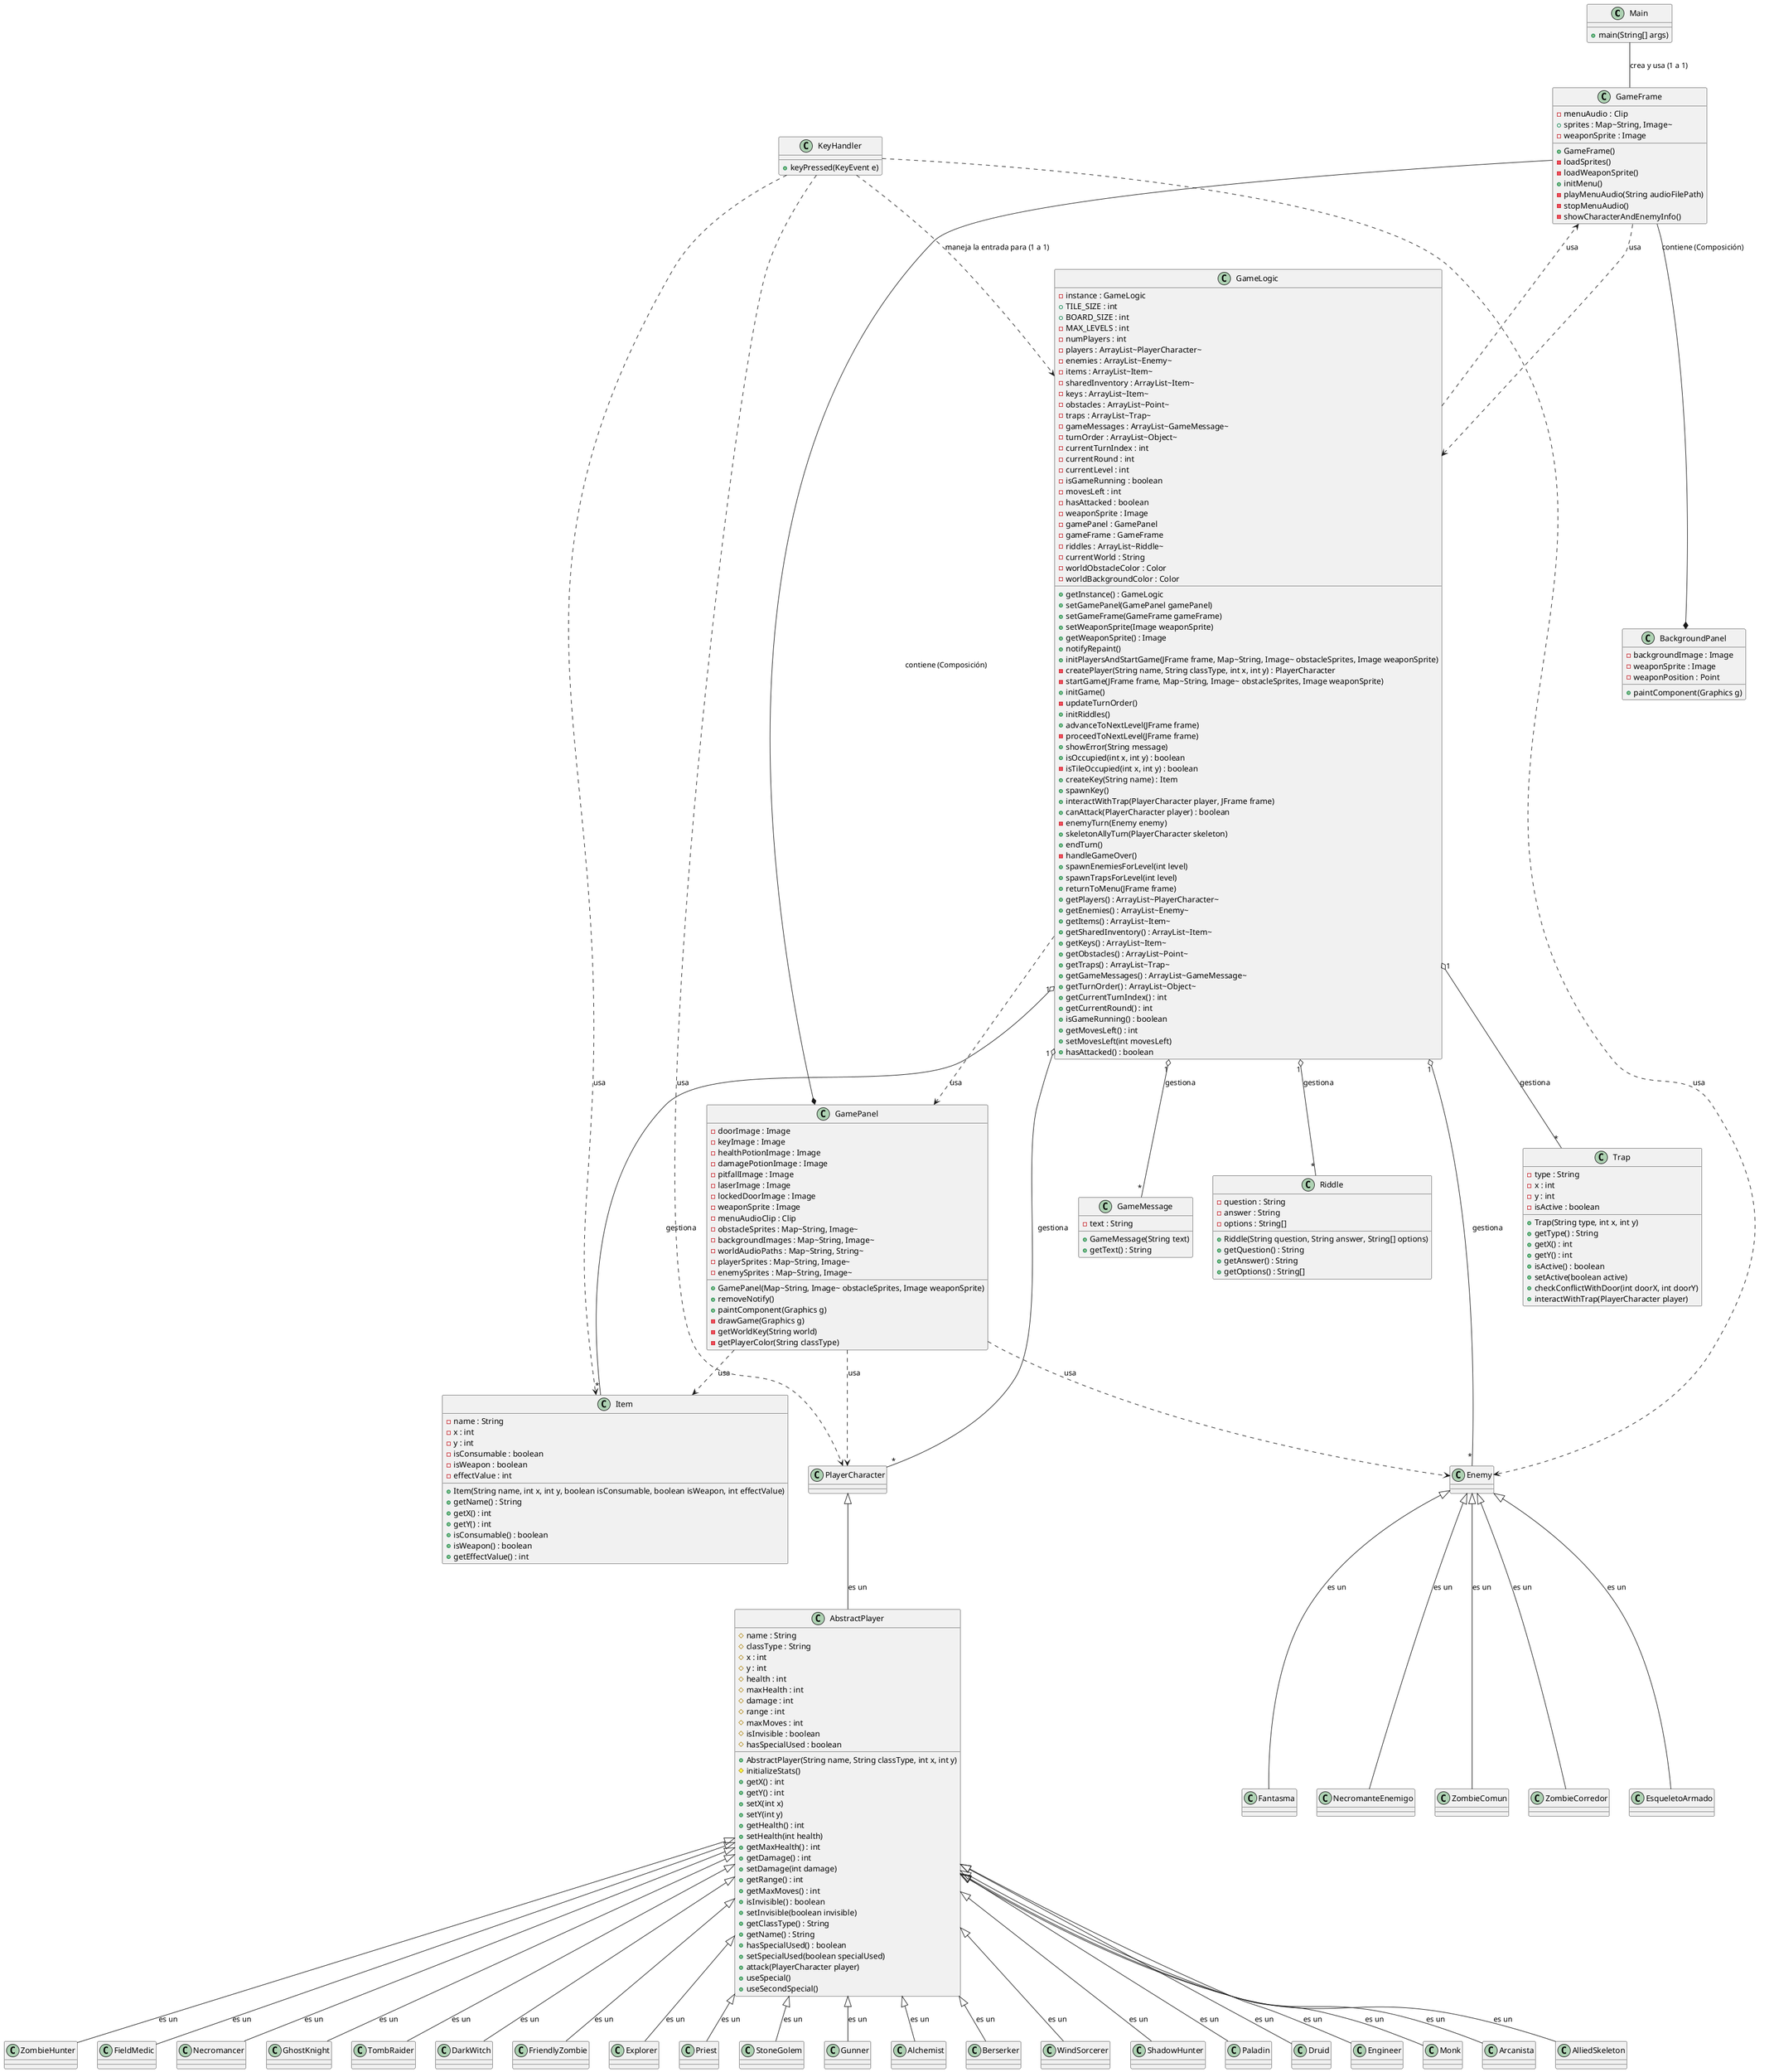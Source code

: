 @startuml classdiagram
' filepath: f:\Zombie\src\plant.puml

class Main {
    +main(String[] args)
}
class GameFrame {
    -menuAudio : Clip
    +sprites : Map~String, Image~
    -weaponSprite : Image
    +GameFrame()
    -loadSprites()
    -loadWeaponSprite()
    +initMenu()
    -playMenuAudio(String audioFilePath)
    -stopMenuAudio()
    -showCharacterAndEnemyInfo()
}
class BackgroundPanel {
    -backgroundImage : Image
    -weaponSprite : Image
    -weaponPosition : Point
    +paintComponent(Graphics g)
}
class GamePanel {
    -doorImage : Image
    -keyImage : Image
    -healthPotionImage : Image
    -damagePotionImage : Image
    -pitfallImage : Image
    -laserImage : Image
    -lockedDoorImage : Image
    -weaponSprite : Image
    -menuAudioClip : Clip
    -obstacleSprites : Map~String, Image~
    -backgroundImages : Map~String, Image~
    -worldAudioPaths : Map~String, String~
    -playerSprites : Map~String, Image~
    -enemySprites : Map~String, Image~
    +GamePanel(Map~String, Image~ obstacleSprites, Image weaponSprite)
    +removeNotify()
    +paintComponent(Graphics g)
    -drawGame(Graphics g)
    -getWorldKey(String world)
    -getPlayerColor(String classType)
}
class KeyHandler {
    +keyPressed(KeyEvent e)
}
class GameLogic {
    -instance : GameLogic
    +TILE_SIZE : int
    +BOARD_SIZE : int
    -MAX_LEVELS : int
    -numPlayers : int
    -players : ArrayList~PlayerCharacter~
    -enemies : ArrayList~Enemy~
    -items : ArrayList~Item~
    -sharedInventory : ArrayList~Item~
    -keys : ArrayList~Item~
    -obstacles : ArrayList~Point~
    -traps : ArrayList~Trap~
    -gameMessages : ArrayList~GameMessage~
    -turnOrder : ArrayList~Object~
    -currentTurnIndex : int
    -currentRound : int
    -currentLevel : int
    -isGameRunning : boolean
    -movesLeft : int
    -hasAttacked : boolean
    -weaponSprite : Image
    -gamePanel : GamePanel
    -gameFrame : GameFrame
    -riddles : ArrayList~Riddle~
    -currentWorld : String
    -worldObstacleColor : Color
    -worldBackgroundColor : Color
    +getInstance() : GameLogic
    +setGamePanel(GamePanel gamePanel)
    +setGameFrame(GameFrame gameFrame)
    +setWeaponSprite(Image weaponSprite)
    +getWeaponSprite() : Image
    +notifyRepaint()
    +initPlayersAndStartGame(JFrame frame, Map~String, Image~ obstacleSprites, Image weaponSprite)
    -createPlayer(String name, String classType, int x, int y) : PlayerCharacter
    -startGame(JFrame frame, Map~String, Image~ obstacleSprites, Image weaponSprite)
    +initGame()
    -updateTurnOrder()
    +initRiddles()
    +advanceToNextLevel(JFrame frame)
    -proceedToNextLevel(JFrame frame)
    +showError(String message)
    +isOccupied(int x, int y) : boolean
    -isTileOccupied(int x, int y) : boolean
    +createKey(String name) : Item
    +spawnKey()
    +interactWithTrap(PlayerCharacter player, JFrame frame)
    +canAttack(PlayerCharacter player) : boolean
    -enemyTurn(Enemy enemy)
    +skeletonAllyTurn(PlayerCharacter skeleton)
    +endTurn()
    -handleGameOver()
    +spawnEnemiesForLevel(int level)
    +spawnTrapsForLevel(int level)
    +returnToMenu(JFrame frame)
    +getPlayers() : ArrayList~PlayerCharacter~
    +getEnemies() : ArrayList~Enemy~
    +getItems() : ArrayList~Item~
    +getSharedInventory() : ArrayList~Item~
    +getKeys() : ArrayList~Item~
    +getObstacles() : ArrayList~Point~
    +getTraps() : ArrayList~Trap~
    +getGameMessages() : ArrayList~GameMessage~
    +getTurnOrder() : ArrayList~Object~
    +getCurrentTurnIndex() : int
    +getCurrentRound() : int
    +isGameRunning() : boolean
    +getMovesLeft() : int
    +setMovesLeft(int movesLeft)
    +hasAttacked() : boolean
}
class PlayerCharacter {
}
class Enemy {
}
class Item {
    -name : String
    -x : int
    -y : int
    -isConsumable : boolean
    -isWeapon : boolean
    -effectValue : int
    +Item(String name, int x, int y, boolean isConsumable, boolean isWeapon, int effectValue)
    +getName() : String
    +getX() : int
    +getY() : int
    +isConsumable() : boolean
    +isWeapon() : boolean
    +getEffectValue() : int
}
class Trap {
    -type : String
    -x : int
    -y : int
    -isActive : boolean
    +Trap(String type, int x, int y)
    +getType() : String
    +getX() : int
    +getY() : int
    +isActive() : boolean
    +setActive(boolean active)
    +checkConflictWithDoor(int doorX, int doorY)
    +interactWithTrap(PlayerCharacter player)
}
class GameMessage {
    -text : String
    +GameMessage(String text)
    +getText() : String
}
class Riddle {
    -question : String
    -answer : String
    -options : String[]
    +Riddle(String question, String answer, String[] options)
    +getQuestion() : String
    +getAnswer() : String
    +getOptions() : String[]
}
class AbstractPlayer {
    #name : String
    #classType : String
    #x : int
    #y : int
    #health : int
    #maxHealth : int
    #damage : int
    #range : int
    #maxMoves : int
    #isInvisible : boolean
    #hasSpecialUsed : boolean
    +AbstractPlayer(String name, String classType, int x, int y)
    #initializeStats()
    +getX() : int
    +getY() : int
    +setX(int x)
    +setY(int y)
    +getHealth() : int
    +setHealth(int health)
    +getMaxHealth() : int
    +getDamage() : int
    +setDamage(int damage)
    +getRange() : int
    +getMaxMoves() : int
    +isInvisible() : boolean
    +setInvisible(boolean invisible)
    +getClassType() : String
    +getName() : String
    +hasSpecialUsed() : boolean
    +setSpecialUsed(boolean specialUsed)
    +attack(PlayerCharacter player)
    +useSpecial()
    +useSecondSpecial()
}
class ZombieHunter {
}
class FieldMedic {
}
class Necromancer {
}
class GhostKnight {
}
class TombRaider {
}
class DarkWitch {
}
class FriendlyZombie {
}
class Explorer {
}
class Priest {
}
class StoneGolem {
}
class Gunner {
}
class Alchemist {
}
class Berserker {
}
class WindSorcerer {
}
class ShadowHunter {
}
class Paladin {
}
class Druid {
}
class Engineer {
}
class Monk {
}
class Arcanista {
}
class AlliedSkeleton {
}
class ZombieComun {
}
class ZombieCorredor {
}
class EsqueletoArmado {
}
class Fantasma {
}
class NecromanteEnemigo {
}

' Relaciones
Main -- GameFrame : crea y usa (1 a 1)
GameFrame --* BackgroundPanel : contiene (Composición)
GameFrame --* GamePanel : contiene (Composición)


' Dependencias
KeyHandler ..> PlayerCharacter : usa
KeyHandler ..> Enemy : usa
KeyHandler ..> Item : usa
GamePanel ..> PlayerCharacter : usa
GamePanel ..> Enemy : usa
GamePanel ..> Item : usa
GameFrame ..> GameLogic : usa
KeyHandler ..> GameLogic : maneja la entrada para (1 a 1)
GameLogic ..> GamePanel : usa 
GameLogic ..> GameFrame : usa 

' Agregación
GameLogic "1" o-- "*" PlayerCharacter : gestiona
GameLogic "1" o-- "*" Enemy : gestiona
GameLogic "1" o-- "*" Item : gestiona
GameLogic "1" o-- "*" Trap : gestiona
GameLogic "1" o-- "*" GameMessage : gestiona
GameLogic "1" o-- "*" Riddle : gestiona

' Herencia
AbstractPlayer <|-- ZombieHunter : es un
AbstractPlayer <|-- FieldMedic : es un
AbstractPlayer <|-- Necromancer : es un
AbstractPlayer <|-- GhostKnight : es un
AbstractPlayer <|-- TombRaider : es un
AbstractPlayer <|-- DarkWitch : es un
AbstractPlayer <|-- FriendlyZombie : es un
AbstractPlayer <|-- Explorer : es un
AbstractPlayer <|-- Priest : es un
AbstractPlayer <|-- StoneGolem : es un
AbstractPlayer <|-- Gunner : es un
AbstractPlayer <|-- Alchemist : es un
AbstractPlayer <|-- Berserker : es un
AbstractPlayer <|-- WindSorcerer : es un
AbstractPlayer <|-- ShadowHunter : es un
AbstractPlayer <|-- Paladin : es un
AbstractPlayer <|-- Druid : es un
AbstractPlayer <|-- Engineer : es un
AbstractPlayer <|-- Monk : es un
AbstractPlayer <|-- Arcanista : es un
AbstractPlayer <|-- AlliedSkeleton : es un
Enemy <|-- ZombieComun : es un
Enemy <|-- ZombieCorredor : es un
Enemy <|-- EsqueletoArmado : es un
Enemy <|-- Fantasma : es un
Enemy <|-- NecromanteEnemigo : es un
PlayerCharacter <|-- AbstractPlayer : es un

@enduml